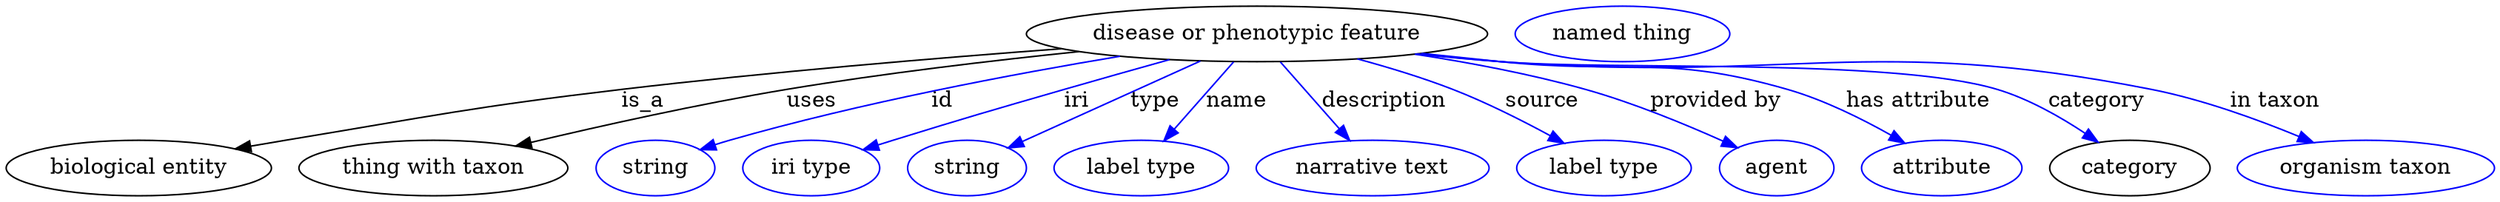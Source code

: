digraph {
	graph [bb="0,0,1612,123"];
	node [label="\N"];
	"disease or phenotypic feature"	 [height=0.5,
		label="disease or phenotypic feature",
		pos="809.79,105",
		width=4.1524];
	"biological entity"	 [height=0.5,
		pos="85.792,18",
		width=2.3831];
	"disease or phenotypic feature" -> "biological entity"	 [label=is_a,
		lp="411.79,61.5",
		pos="e,148.84,30.279 680.6,95.837 599.3,89.545 492.25,80.298 397.79,69 300.93,57.415 276.95,52.416 180.79,36 173.68,34.786 166.28,33.473 \
158.89,32.127"];
	"thing with taxon"	 [height=0.5,
		pos="276.79,18",
		width=2.4192];
	"disease or phenotypic feature" -> "thing with taxon"	 [label=uses,
		lp="521.29,61.5",
		pos="e,332.23,32.074 691.71,93.915 634.99,87.863 566.16,79.456 504.79,69 449.47,59.574 387.36,45.441 341.95,34.442"];
	id	 [color=blue,
		height=0.5,
		label=string,
		pos="419.79,18",
		width=1.0652];
	"disease or phenotypic feature" -> id	 [color=blue,
		label=id,
		lp="605.79,61.5",
		pos="e,449.01,29.738 717.3,90.768 647.89,79.024 550.92,60.347 467.79,36 464.81,35.128 461.76,34.159 458.7,33.136",
		style=solid];
	iri	 [color=blue,
		height=0.5,
		label="iri type",
		pos="520.79,18",
		width=1.2277];
	"disease or phenotypic feature" -> iri	 [color=blue,
		label=iri,
		lp="685.79,61.5",
		pos="e,555.02,29.583 750.67,88.386 703.02,74.816 634.38,54.866 574.79,36 571.49,34.954 568.08,33.857 564.65,32.743",
		style=solid];
	type	 [color=blue,
		height=0.5,
		label=string,
		pos="621.79,18",
		width=1.0652];
	"disease or phenotypic feature" -> type	 [color=blue,
		label=type,
		lp="743.79,61.5",
		pos="e,649.13,30.649 771.75,87.394 738.64,72.075 690.98,50.018 658.33,34.908",
		style=solid];
	name	 [color=blue,
		height=0.5,
		label="label type",
		pos="734.79,18",
		width=1.5707];
	"disease or phenotypic feature" -> name	 [color=blue,
		label=name,
		lp="796.79,61.5",
		pos="e,749.8,35.41 794.25,86.974 783.35,74.325 768.62,57.241 756.55,43.24",
		style=solid];
	description	 [color=blue,
		height=0.5,
		label="narrative text",
		pos="884.79,18",
		width=2.0943];
	"disease or phenotypic feature" -> description	 [color=blue,
		label=description,
		lp="892.79,61.5",
		pos="e,869.53,35.706 825.33,86.974 836.16,74.409 850.77,57.466 862.8,43.517",
		style=solid];
	source	 [color=blue,
		height=0.5,
		label="label type",
		pos="1034.8,18",
		width=1.5707];
	"disease or phenotypic feature" -> source	 [color=blue,
		label=source,
		lp="995.29,61.5",
		pos="e,1007.9,34.088 877.11,88.919 896.94,83.421 918.49,76.689 937.79,69 958.71,60.665 981.03,49.135 998.97,39.146",
		style=solid];
	"provided by"	 [color=blue,
		height=0.5,
		label=agent,
		pos="1146.8,18",
		width=1.0291];
	"disease or phenotypic feature" -> "provided by"	 [color=blue,
		label="provided by",
		lp="1108.3,61.5",
		pos="e,1120.5,30.93 914.8,92.185 949.84,86.629 988.85,79.042 1023.8,69 1054.2,60.262 1087.2,46.295 1111.4,35.184",
		style=solid];
	"has attribute"	 [color=blue,
		height=0.5,
		label=attribute,
		pos="1253.8,18",
		width=1.4443];
	"disease or phenotypic feature" -> "has attribute"	 [color=blue,
		label="has attribute",
		lp="1238.8,61.5",
		pos="e,1229.3,33.992 917.7,92.452 934.47,90.576 951.59,88.702 967.79,87 1050.8,78.274 1074.7,92.542 1154.8,69 1177.9,62.207 1202,49.944 \
1220.6,39.145",
		style=solid];
	category	 [height=0.5,
		pos="1375.8,18",
		width=1.4443];
	"disease or phenotypic feature" -> category	 [color=blue,
		label=category,
		lp="1354.8,61.5",
		pos="e,1354.5,34.563 915.09,92.149 932.67,90.249 950.74,88.447 967.79,87 1039.2,80.941 1221.2,89.875 1289.8,69 1310,62.857 1330.4,51.057 \
1346.2,40.354",
		style=solid];
	"in taxon"	 [color=blue,
		height=0.5,
		label="organism taxon",
		pos="1528.8,18",
		width=2.3109];
	"disease or phenotypic feature" -> "in taxon"	 [color=blue,
		label="in taxon",
		lp="1469.8,61.5",
		pos="e,1493.7,34.459 914.23,92.044 932.08,90.133 950.45,88.355 967.79,87 1061.6,79.671 1298.6,87.532 1390.8,69 1423,62.525 1457.7,49.672 \
1484.3,38.489",
		style=solid];
	"named thing_category"	 [color=blue,
		height=0.5,
		label="named thing",
		pos="1046.8,105",
		width=1.9318];
}
